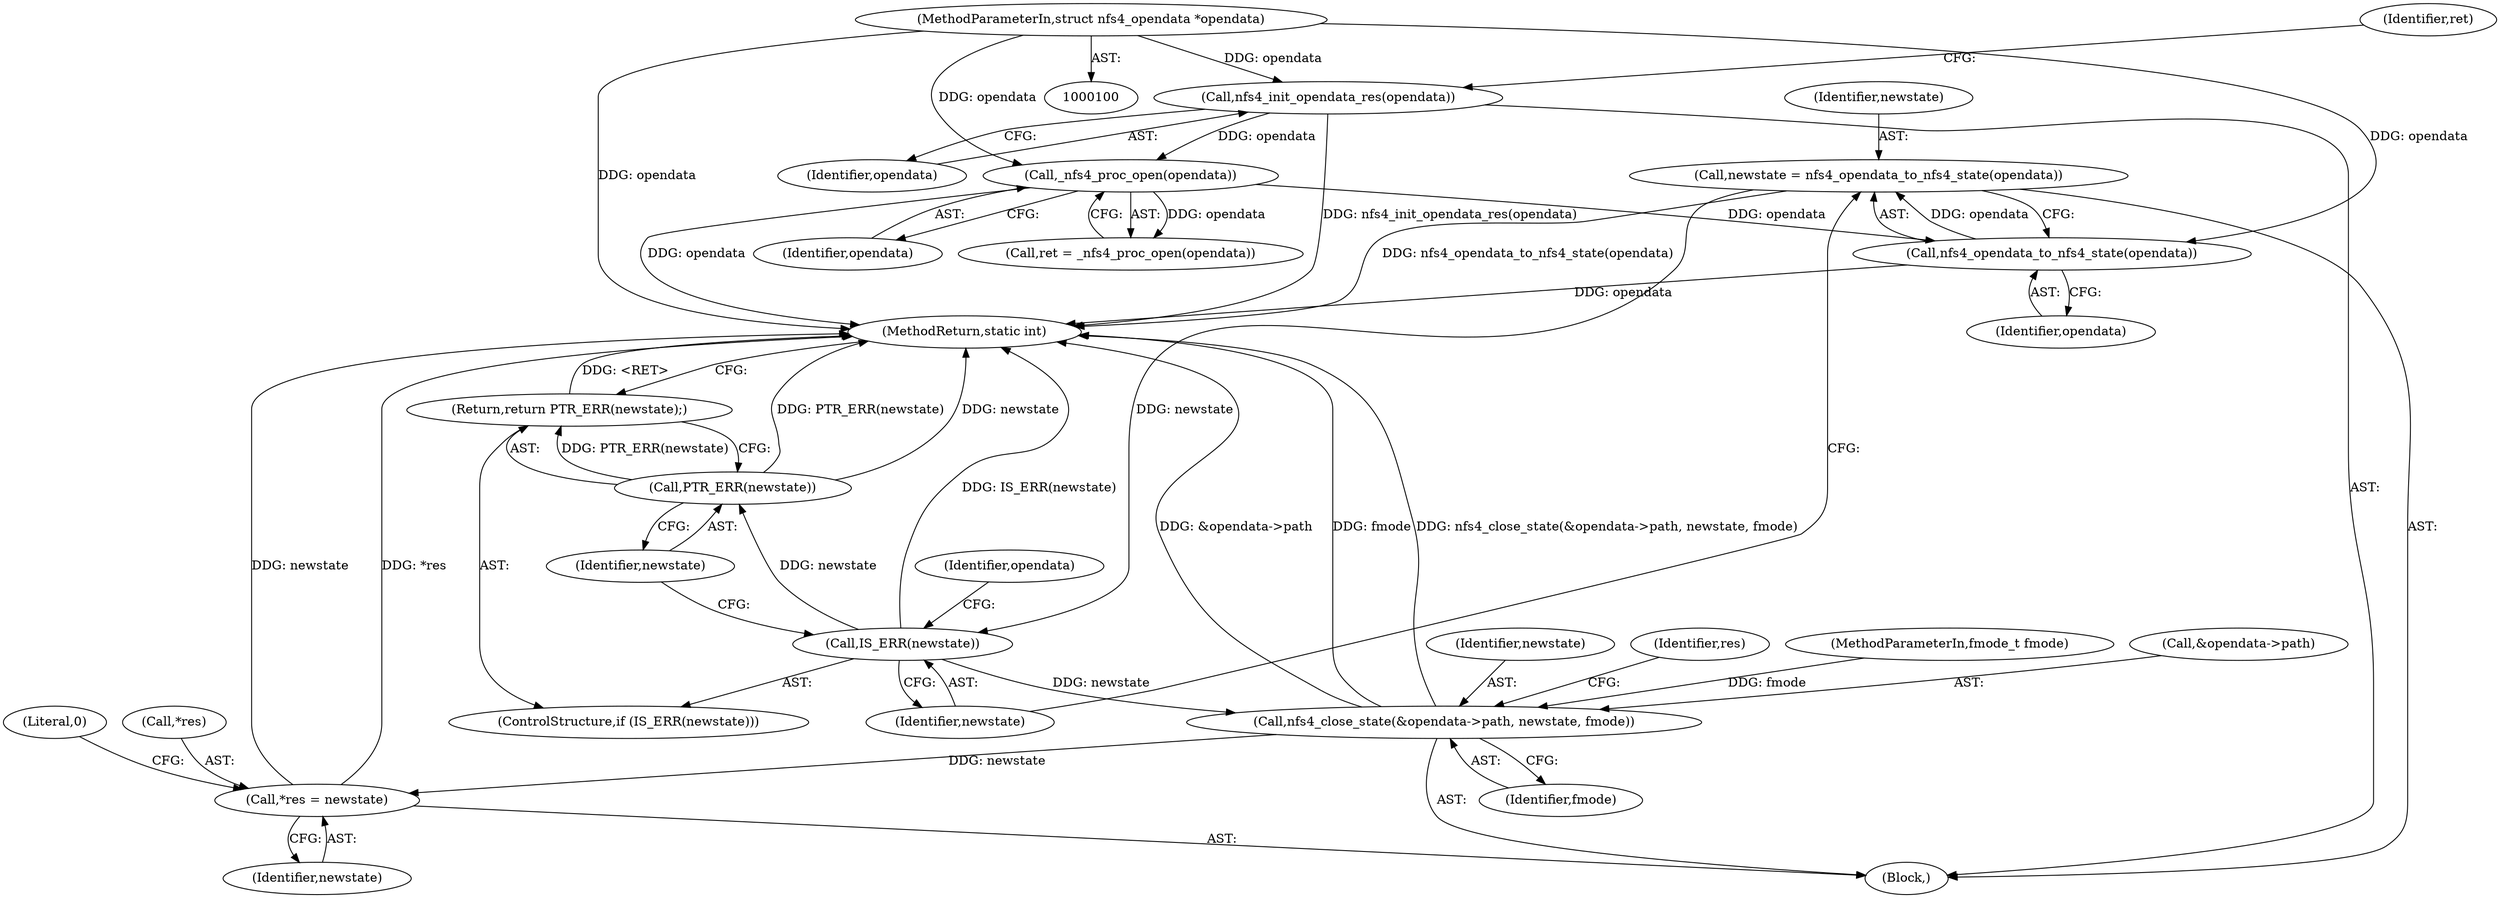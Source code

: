 digraph "0_linux_dc0b027dfadfcb8a5504f7d8052754bf8d501ab9_13@API" {
"1000153" [label="(Call,newstate = nfs4_opendata_to_nfs4_state(opendata))"];
"1000155" [label="(Call,nfs4_opendata_to_nfs4_state(opendata))"];
"1000145" [label="(Call,_nfs4_proc_open(opendata))"];
"1000141" [label="(Call,nfs4_init_opendata_res(opendata))"];
"1000101" [label="(MethodParameterIn,struct nfs4_opendata *opendata)"];
"1000158" [label="(Call,IS_ERR(newstate))"];
"1000161" [label="(Call,PTR_ERR(newstate))"];
"1000160" [label="(Return,return PTR_ERR(newstate);)"];
"1000163" [label="(Call,nfs4_close_state(&opendata->path, newstate, fmode))"];
"1000170" [label="(Call,*res = newstate)"];
"1000145" [label="(Call,_nfs4_proc_open(opendata))"];
"1000173" [label="(Identifier,newstate)"];
"1000169" [label="(Identifier,fmode)"];
"1000168" [label="(Identifier,newstate)"];
"1000159" [label="(Identifier,newstate)"];
"1000104" [label="(Block,)"];
"1000141" [label="(Call,nfs4_init_opendata_res(opendata))"];
"1000172" [label="(Identifier,res)"];
"1000143" [label="(Call,ret = _nfs4_proc_open(opendata))"];
"1000102" [label="(MethodParameterIn,fmode_t fmode)"];
"1000155" [label="(Call,nfs4_opendata_to_nfs4_state(opendata))"];
"1000175" [label="(Literal,0)"];
"1000153" [label="(Call,newstate = nfs4_opendata_to_nfs4_state(opendata))"];
"1000156" [label="(Identifier,opendata)"];
"1000101" [label="(MethodParameterIn,struct nfs4_opendata *opendata)"];
"1000163" [label="(Call,nfs4_close_state(&opendata->path, newstate, fmode))"];
"1000171" [label="(Call,*res)"];
"1000162" [label="(Identifier,newstate)"];
"1000160" [label="(Return,return PTR_ERR(newstate);)"];
"1000176" [label="(MethodReturn,static int)"];
"1000166" [label="(Identifier,opendata)"];
"1000158" [label="(Call,IS_ERR(newstate))"];
"1000154" [label="(Identifier,newstate)"];
"1000157" [label="(ControlStructure,if (IS_ERR(newstate)))"];
"1000170" [label="(Call,*res = newstate)"];
"1000144" [label="(Identifier,ret)"];
"1000164" [label="(Call,&opendata->path)"];
"1000146" [label="(Identifier,opendata)"];
"1000142" [label="(Identifier,opendata)"];
"1000161" [label="(Call,PTR_ERR(newstate))"];
"1000153" -> "1000104"  [label="AST: "];
"1000153" -> "1000155"  [label="CFG: "];
"1000154" -> "1000153"  [label="AST: "];
"1000155" -> "1000153"  [label="AST: "];
"1000159" -> "1000153"  [label="CFG: "];
"1000153" -> "1000176"  [label="DDG: nfs4_opendata_to_nfs4_state(opendata)"];
"1000155" -> "1000153"  [label="DDG: opendata"];
"1000153" -> "1000158"  [label="DDG: newstate"];
"1000155" -> "1000156"  [label="CFG: "];
"1000156" -> "1000155"  [label="AST: "];
"1000155" -> "1000176"  [label="DDG: opendata"];
"1000145" -> "1000155"  [label="DDG: opendata"];
"1000101" -> "1000155"  [label="DDG: opendata"];
"1000145" -> "1000143"  [label="AST: "];
"1000145" -> "1000146"  [label="CFG: "];
"1000146" -> "1000145"  [label="AST: "];
"1000143" -> "1000145"  [label="CFG: "];
"1000145" -> "1000176"  [label="DDG: opendata"];
"1000145" -> "1000143"  [label="DDG: opendata"];
"1000141" -> "1000145"  [label="DDG: opendata"];
"1000101" -> "1000145"  [label="DDG: opendata"];
"1000141" -> "1000104"  [label="AST: "];
"1000141" -> "1000142"  [label="CFG: "];
"1000142" -> "1000141"  [label="AST: "];
"1000144" -> "1000141"  [label="CFG: "];
"1000141" -> "1000176"  [label="DDG: nfs4_init_opendata_res(opendata)"];
"1000101" -> "1000141"  [label="DDG: opendata"];
"1000101" -> "1000100"  [label="AST: "];
"1000101" -> "1000176"  [label="DDG: opendata"];
"1000158" -> "1000157"  [label="AST: "];
"1000158" -> "1000159"  [label="CFG: "];
"1000159" -> "1000158"  [label="AST: "];
"1000162" -> "1000158"  [label="CFG: "];
"1000166" -> "1000158"  [label="CFG: "];
"1000158" -> "1000176"  [label="DDG: IS_ERR(newstate)"];
"1000158" -> "1000161"  [label="DDG: newstate"];
"1000158" -> "1000163"  [label="DDG: newstate"];
"1000161" -> "1000160"  [label="AST: "];
"1000161" -> "1000162"  [label="CFG: "];
"1000162" -> "1000161"  [label="AST: "];
"1000160" -> "1000161"  [label="CFG: "];
"1000161" -> "1000176"  [label="DDG: PTR_ERR(newstate)"];
"1000161" -> "1000176"  [label="DDG: newstate"];
"1000161" -> "1000160"  [label="DDG: PTR_ERR(newstate)"];
"1000160" -> "1000157"  [label="AST: "];
"1000176" -> "1000160"  [label="CFG: "];
"1000160" -> "1000176"  [label="DDG: <RET>"];
"1000163" -> "1000104"  [label="AST: "];
"1000163" -> "1000169"  [label="CFG: "];
"1000164" -> "1000163"  [label="AST: "];
"1000168" -> "1000163"  [label="AST: "];
"1000169" -> "1000163"  [label="AST: "];
"1000172" -> "1000163"  [label="CFG: "];
"1000163" -> "1000176"  [label="DDG: &opendata->path"];
"1000163" -> "1000176"  [label="DDG: fmode"];
"1000163" -> "1000176"  [label="DDG: nfs4_close_state(&opendata->path, newstate, fmode)"];
"1000102" -> "1000163"  [label="DDG: fmode"];
"1000163" -> "1000170"  [label="DDG: newstate"];
"1000170" -> "1000104"  [label="AST: "];
"1000170" -> "1000173"  [label="CFG: "];
"1000171" -> "1000170"  [label="AST: "];
"1000173" -> "1000170"  [label="AST: "];
"1000175" -> "1000170"  [label="CFG: "];
"1000170" -> "1000176"  [label="DDG: newstate"];
"1000170" -> "1000176"  [label="DDG: *res"];
}
